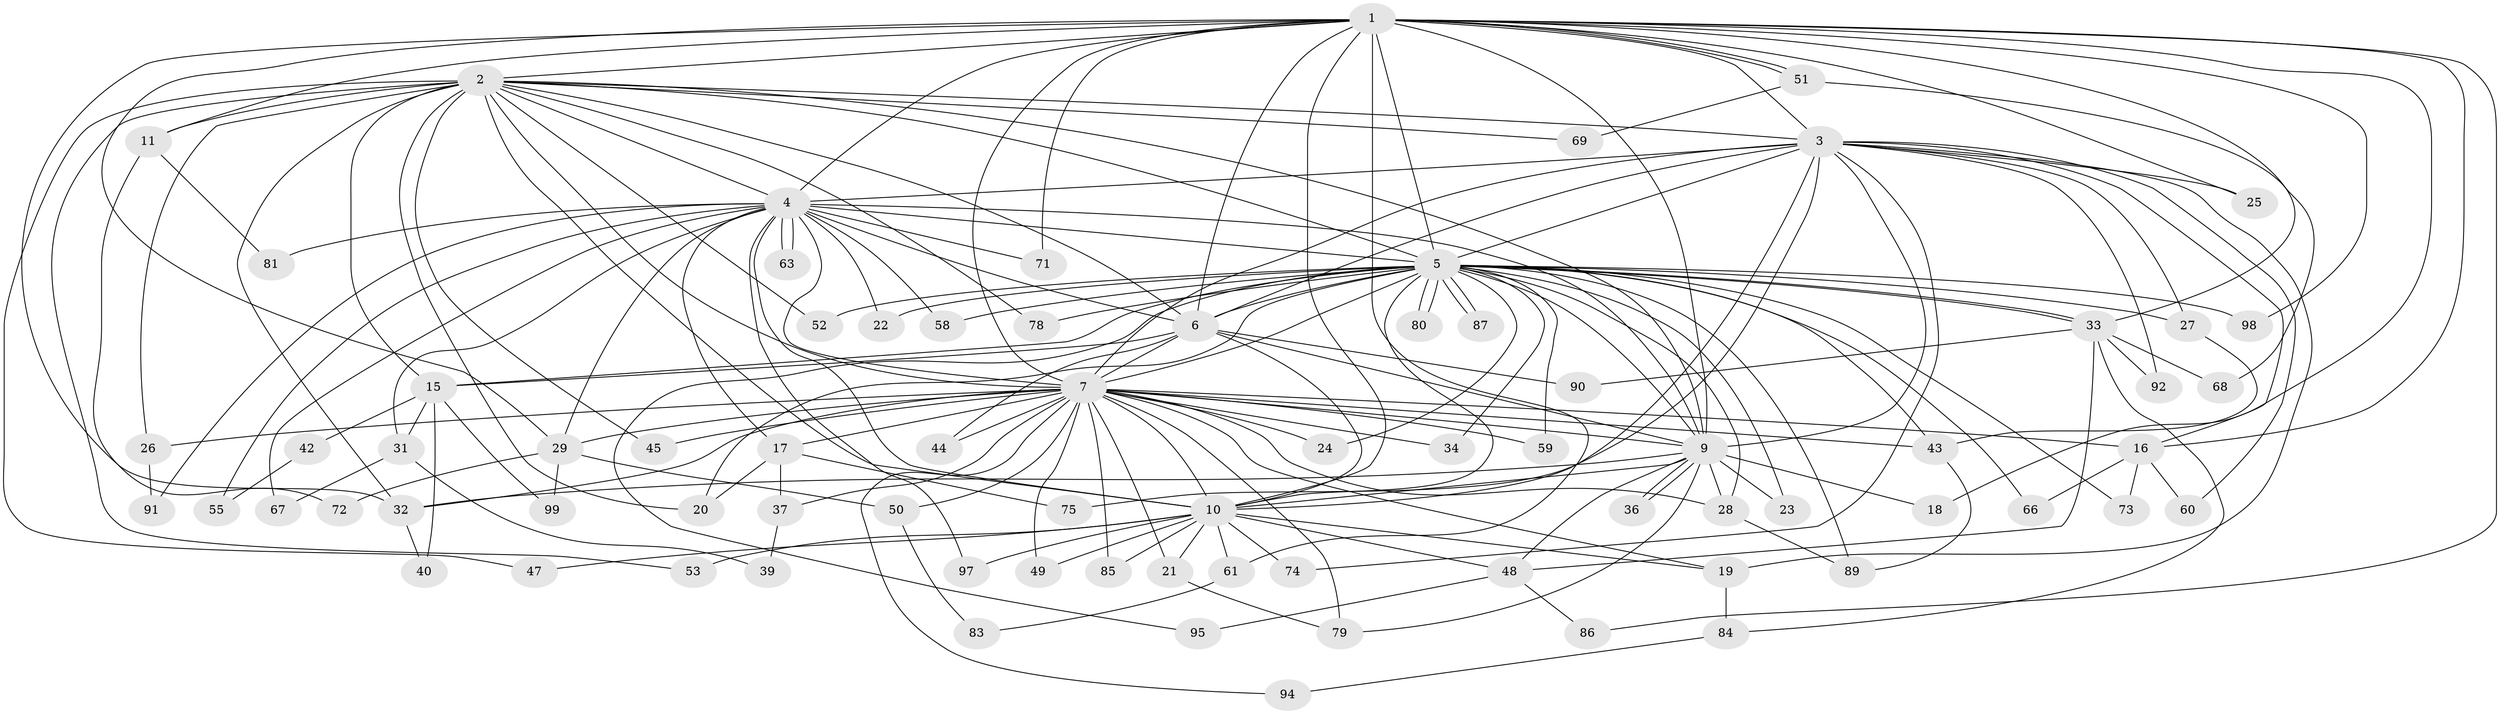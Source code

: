 // original degree distribution, {23: 0.03, 21: 0.01, 17: 0.02, 36: 0.01, 13: 0.01, 19: 0.01, 18: 0.01, 4: 0.08, 3: 0.21, 6: 0.02, 5: 0.03, 2: 0.55, 8: 0.01}
// Generated by graph-tools (version 1.1) at 2025/11/02/21/25 10:11:08]
// undirected, 77 vertices, 184 edges
graph export_dot {
graph [start="1"]
  node [color=gray90,style=filled];
  1 [super="+100"];
  2 [super="+96"];
  3 [super="+12"];
  4 [super="+54"];
  5 [super="+14"];
  6 [super="+76"];
  7 [super="+8"];
  9 [super="+88"];
  10 [super="+13"];
  11 [super="+65"];
  15 [super="+41"];
  16 [super="+70"];
  17 [super="+35"];
  18;
  19 [super="+56"];
  20;
  21;
  22;
  23;
  24;
  25;
  26;
  27;
  28 [super="+38"];
  29 [super="+30"];
  31;
  32 [super="+77"];
  33 [super="+46"];
  34 [super="+64"];
  36;
  37;
  39;
  40;
  42;
  43 [super="+57"];
  44;
  45;
  47;
  48 [super="+62"];
  49;
  50;
  51;
  52;
  53;
  55;
  58;
  59;
  60;
  61;
  63;
  66;
  67;
  68;
  69;
  71;
  72;
  73;
  74;
  75;
  78;
  79 [super="+82"];
  80;
  81;
  83;
  84;
  85;
  86;
  87;
  89 [super="+93"];
  90;
  91;
  92;
  94;
  95;
  97;
  98;
  99;
  1 -- 2;
  1 -- 3;
  1 -- 4;
  1 -- 5;
  1 -- 6;
  1 -- 7 [weight=2];
  1 -- 9;
  1 -- 10;
  1 -- 11 [weight=2];
  1 -- 18;
  1 -- 25;
  1 -- 29;
  1 -- 51;
  1 -- 51;
  1 -- 61;
  1 -- 71;
  1 -- 86;
  1 -- 98;
  1 -- 16;
  1 -- 32;
  1 -- 33;
  2 -- 3;
  2 -- 4;
  2 -- 5;
  2 -- 6;
  2 -- 7 [weight=3];
  2 -- 9;
  2 -- 10;
  2 -- 11;
  2 -- 20;
  2 -- 26;
  2 -- 32;
  2 -- 45;
  2 -- 47;
  2 -- 52;
  2 -- 53;
  2 -- 69;
  2 -- 78;
  2 -- 15;
  3 -- 4;
  3 -- 5;
  3 -- 6;
  3 -- 7 [weight=3];
  3 -- 9;
  3 -- 10;
  3 -- 16;
  3 -- 25;
  3 -- 27;
  3 -- 60;
  3 -- 74;
  3 -- 75;
  3 -- 92;
  3 -- 19;
  4 -- 5;
  4 -- 6;
  4 -- 7 [weight=3];
  4 -- 9;
  4 -- 10;
  4 -- 17;
  4 -- 22;
  4 -- 31;
  4 -- 55;
  4 -- 58;
  4 -- 63;
  4 -- 63;
  4 -- 67;
  4 -- 71;
  4 -- 81;
  4 -- 91;
  4 -- 97;
  4 -- 29;
  5 -- 6 [weight=2];
  5 -- 7 [weight=2];
  5 -- 9;
  5 -- 10 [weight=2];
  5 -- 15;
  5 -- 20;
  5 -- 22;
  5 -- 23;
  5 -- 24;
  5 -- 27;
  5 -- 28;
  5 -- 33;
  5 -- 33;
  5 -- 34;
  5 -- 43;
  5 -- 52;
  5 -- 58;
  5 -- 59;
  5 -- 66;
  5 -- 78;
  5 -- 80;
  5 -- 80;
  5 -- 87;
  5 -- 87;
  5 -- 89;
  5 -- 95;
  5 -- 98;
  5 -- 73;
  6 -- 7 [weight=2];
  6 -- 9;
  6 -- 10;
  6 -- 15;
  6 -- 44;
  6 -- 90;
  7 -- 9 [weight=2];
  7 -- 10 [weight=2];
  7 -- 29;
  7 -- 37;
  7 -- 44;
  7 -- 45;
  7 -- 50;
  7 -- 79;
  7 -- 16;
  7 -- 17;
  7 -- 21;
  7 -- 85;
  7 -- 24;
  7 -- 26;
  7 -- 94;
  7 -- 34 [weight=2];
  7 -- 49;
  7 -- 59;
  7 -- 19;
  7 -- 32;
  7 -- 28;
  7 -- 43;
  9 -- 10;
  9 -- 18;
  9 -- 23;
  9 -- 28;
  9 -- 32;
  9 -- 36;
  9 -- 36;
  9 -- 79;
  9 -- 48;
  10 -- 21;
  10 -- 48;
  10 -- 49;
  10 -- 53;
  10 -- 61;
  10 -- 74;
  10 -- 85;
  10 -- 97;
  10 -- 19;
  10 -- 47;
  11 -- 81;
  11 -- 72;
  15 -- 31;
  15 -- 40;
  15 -- 42 [weight=2];
  15 -- 99;
  16 -- 60;
  16 -- 66;
  16 -- 73;
  17 -- 75;
  17 -- 20;
  17 -- 37;
  19 -- 84;
  21 -- 79;
  26 -- 91;
  27 -- 43;
  28 -- 89;
  29 -- 50;
  29 -- 99;
  29 -- 72;
  31 -- 39;
  31 -- 67;
  32 -- 40;
  33 -- 48 [weight=2];
  33 -- 68;
  33 -- 84;
  33 -- 92;
  33 -- 90;
  37 -- 39;
  42 -- 55;
  43 -- 89;
  48 -- 86;
  48 -- 95;
  50 -- 83;
  51 -- 68;
  51 -- 69;
  61 -- 83;
  84 -- 94;
}
